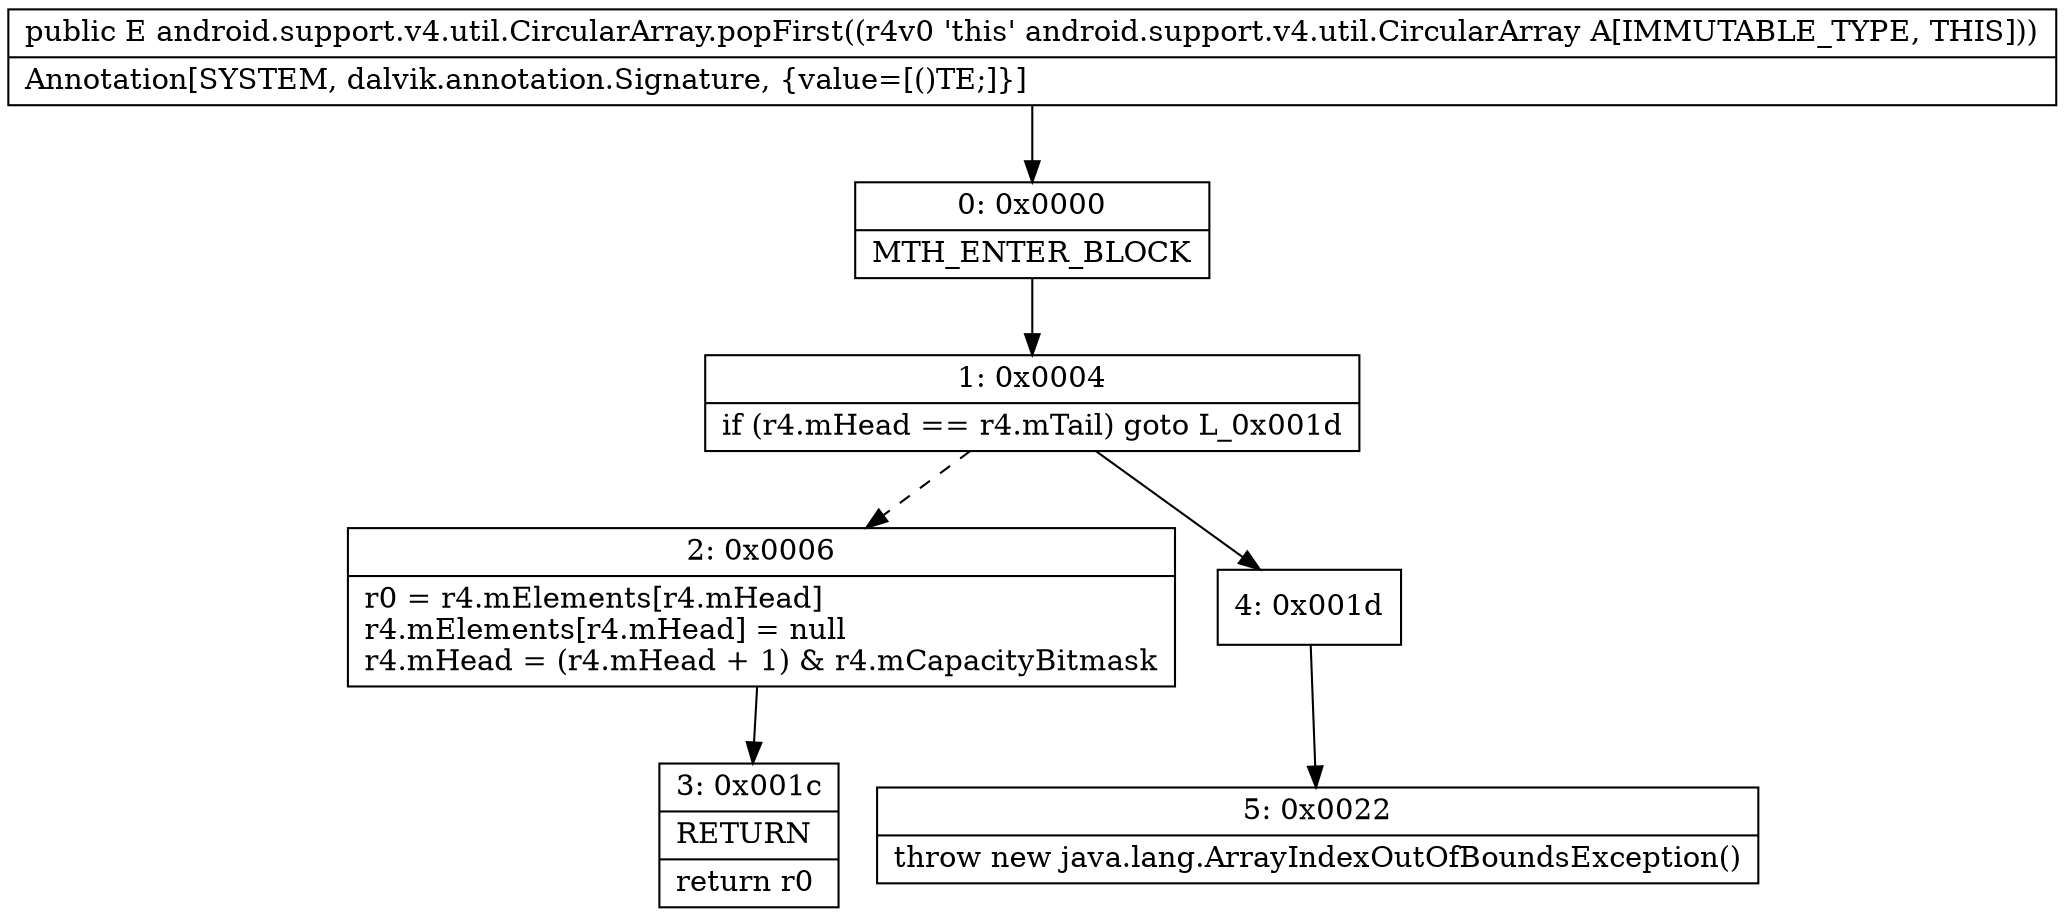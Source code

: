 digraph "CFG forandroid.support.v4.util.CircularArray.popFirst()Ljava\/lang\/Object;" {
Node_0 [shape=record,label="{0\:\ 0x0000|MTH_ENTER_BLOCK\l}"];
Node_1 [shape=record,label="{1\:\ 0x0004|if (r4.mHead == r4.mTail) goto L_0x001d\l}"];
Node_2 [shape=record,label="{2\:\ 0x0006|r0 = r4.mElements[r4.mHead]\lr4.mElements[r4.mHead] = null\lr4.mHead = (r4.mHead + 1) & r4.mCapacityBitmask\l}"];
Node_3 [shape=record,label="{3\:\ 0x001c|RETURN\l|return r0\l}"];
Node_4 [shape=record,label="{4\:\ 0x001d}"];
Node_5 [shape=record,label="{5\:\ 0x0022|throw new java.lang.ArrayIndexOutOfBoundsException()\l}"];
MethodNode[shape=record,label="{public E android.support.v4.util.CircularArray.popFirst((r4v0 'this' android.support.v4.util.CircularArray A[IMMUTABLE_TYPE, THIS]))  | Annotation[SYSTEM, dalvik.annotation.Signature, \{value=[()TE;]\}]\l}"];
MethodNode -> Node_0;
Node_0 -> Node_1;
Node_1 -> Node_2[style=dashed];
Node_1 -> Node_4;
Node_2 -> Node_3;
Node_4 -> Node_5;
}

